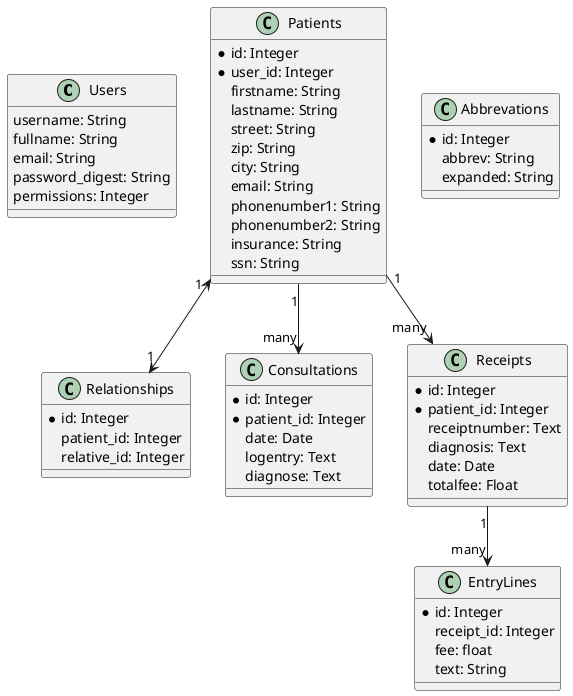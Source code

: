 @startuml
class Users {
      username: String
      fullname: String
      email: String
      password_digest: String
      permissions: Integer
}

class Patients {
      *id: Integer
      *user_id: Integer
      firstname: String
      lastname: String
      street: String
      zip: String
      city: String
      email: String
      phonenumber1: String
      phonenumber2: String
      insurance: String
      ssn: String
}

class Relationships {
      *id: Integer
      patient_id: Integer
      relative_id: Integer
}

class Consultations {
      *id: Integer
      *patient_id: Integer
      date: Date
      logentry: Text
      diagnose: Text
}

class Receipts {
      *id: Integer
      *patient_id: Integer
      receiptnumber: Text
      diagnosis: Text
      date: Date
      totalfee: Float
}

class EntryLines {
      *id: Integer
      receipt_id: Integer
      fee: float
      text: String
}

class Abbrevations {
      *id: Integer
      abbrev: String
      expanded: String
}

Patients "1" <--> "1" Relationships
Patients "1" --> "many" Consultations
Patients "1" --> "many" Receipts
Receipts "1" --> "many" EntryLines

@enduml

